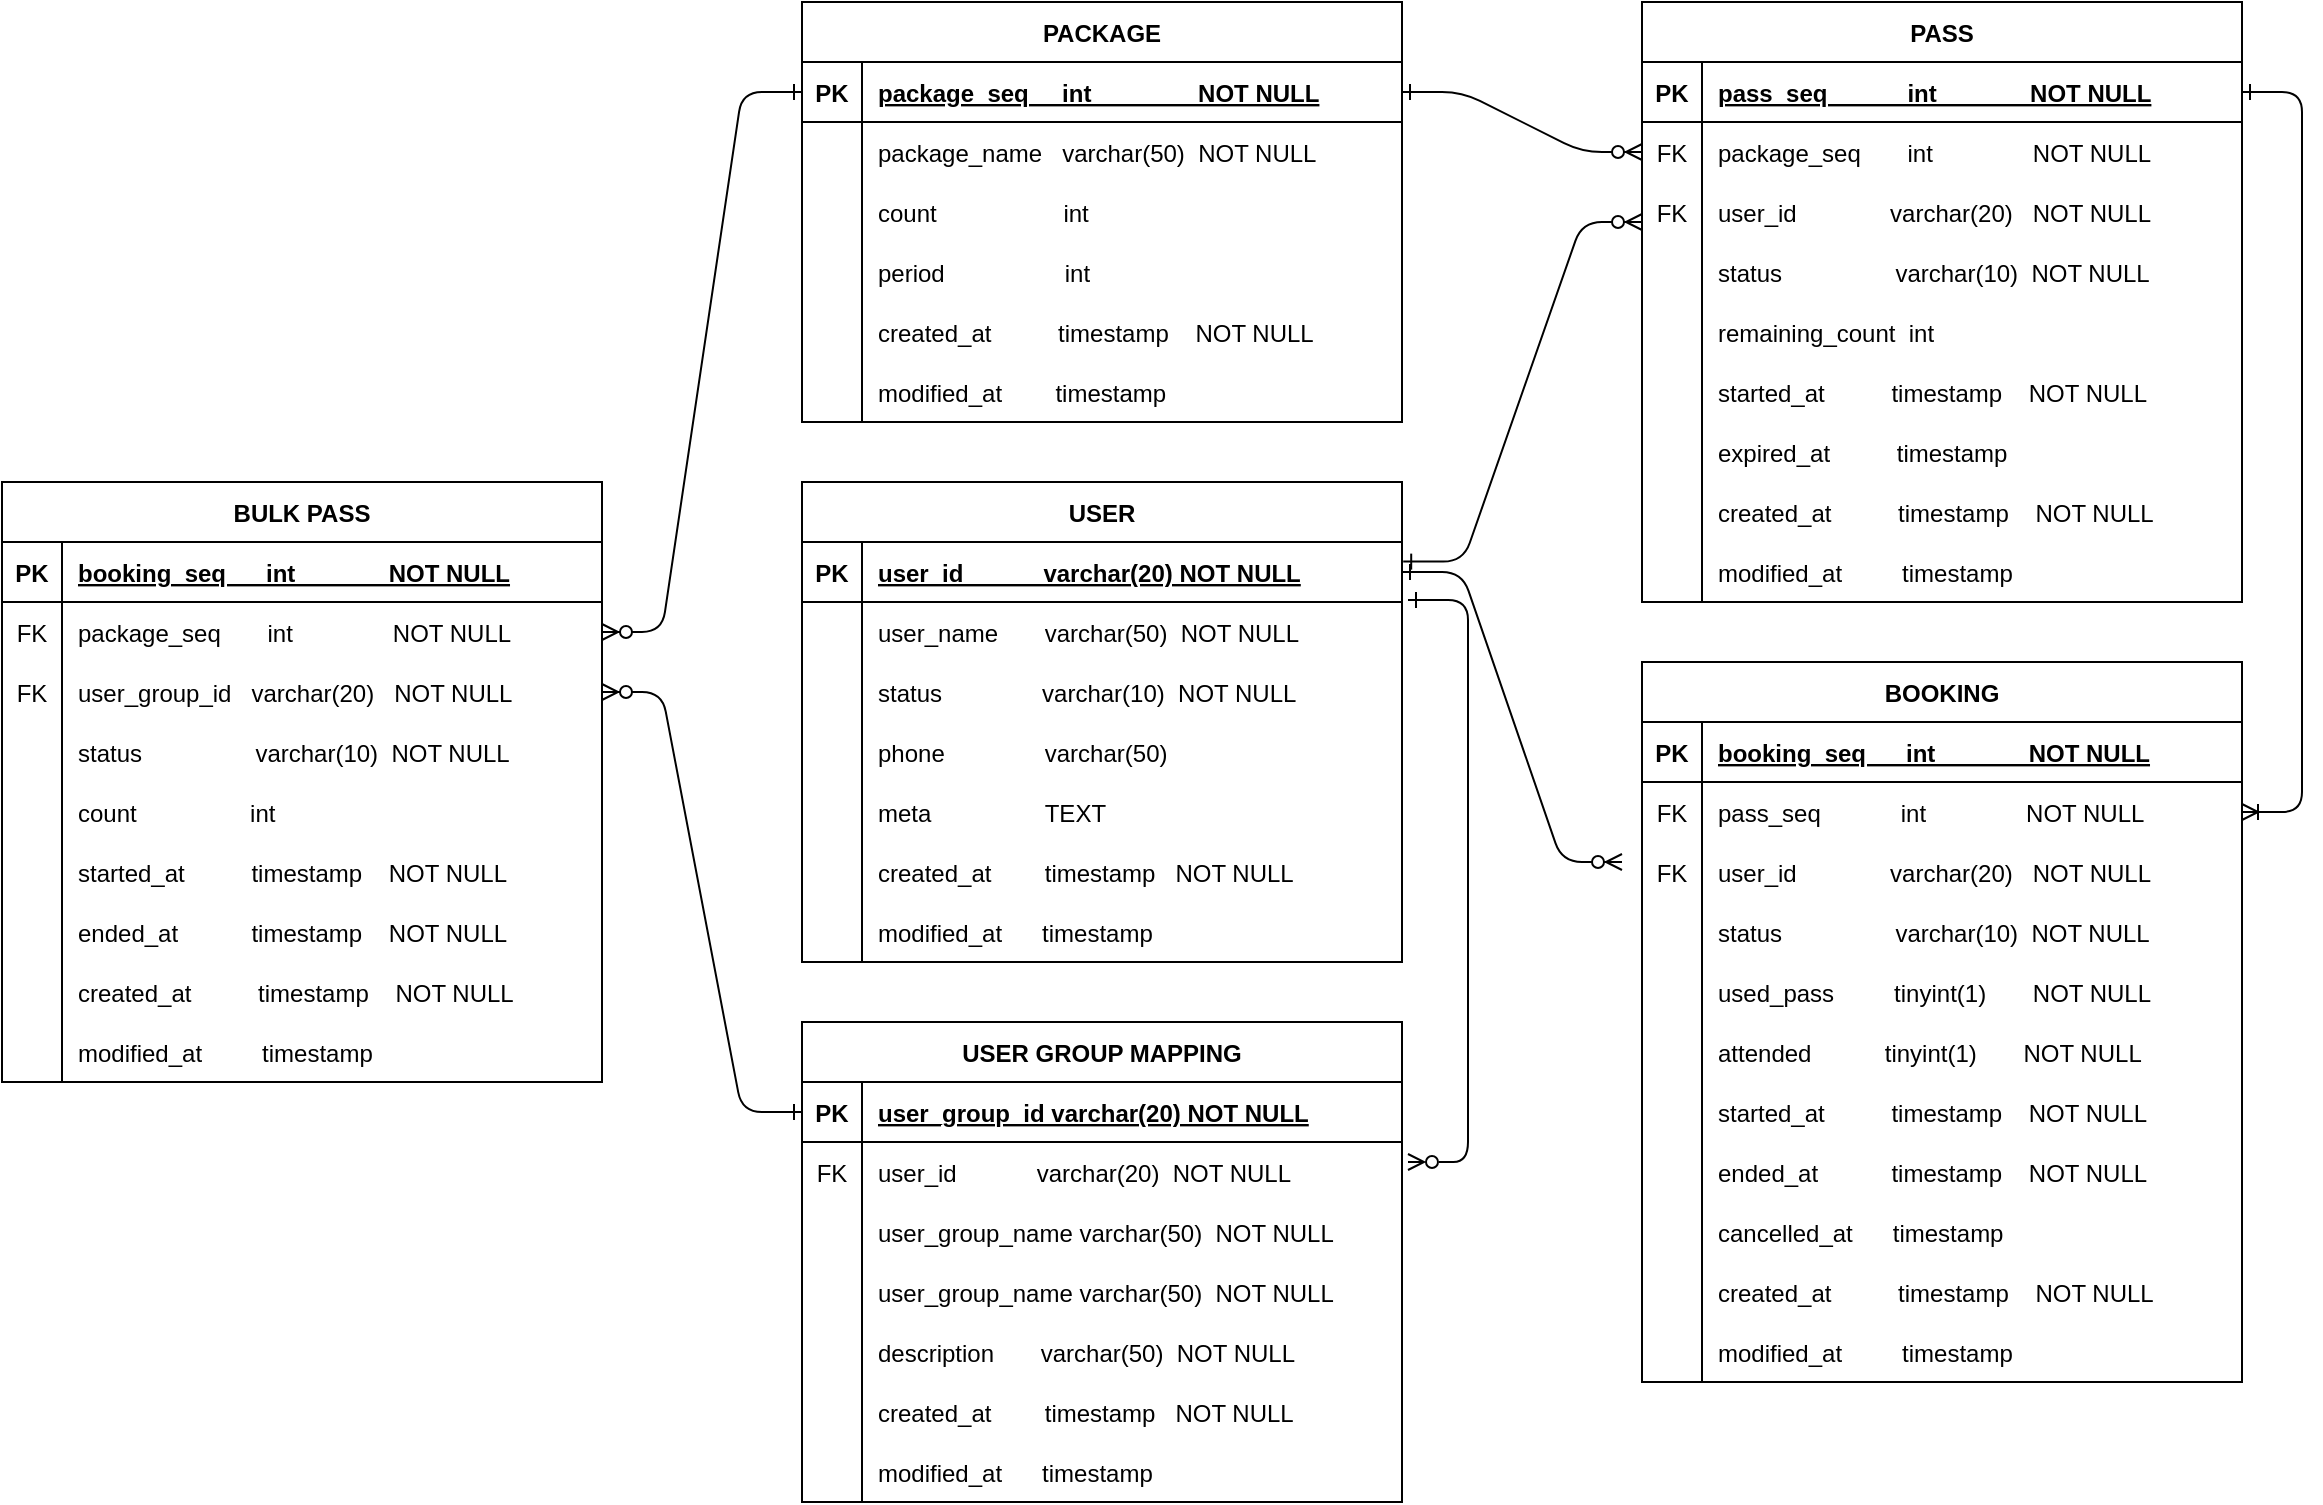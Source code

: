 <mxfile version="22.0.8" type="github">
  <diagram id="R2lEEEUBdFMjLlhIrx00" name="Page-1">
    <mxGraphModel dx="2071" dy="725" grid="1" gridSize="10" guides="1" tooltips="1" connect="1" arrows="1" fold="1" page="1" pageScale="1" pageWidth="850" pageHeight="1100" math="0" shadow="0" extFonts="Permanent Marker^https://fonts.googleapis.com/css?family=Permanent+Marker">
      <root>
        <mxCell id="0" />
        <mxCell id="1" parent="0" />
        <mxCell id="C-vyLk0tnHw3VtMMgP7b-1" value="" style="edgeStyle=entityRelationEdgeStyle;endArrow=ERzeroToMany;startArrow=ERone;endFill=1;startFill=0;exitX=1;exitY=0.5;exitDx=0;exitDy=0;entryX=0;entryY=0.5;entryDx=0;entryDy=0;" parent="1" source="C-vyLk0tnHw3VtMMgP7b-3" target="xeqvD6KUWRyhT41WRgCA-118" edge="1">
          <mxGeometry width="100" height="100" relative="1" as="geometry">
            <mxPoint x="460" y="-40" as="sourcePoint" />
            <mxPoint x="560" as="targetPoint" />
            <Array as="points">
              <mxPoint x="530" y="-5" />
              <mxPoint x="490" y="-5" />
            </Array>
          </mxGeometry>
        </mxCell>
        <mxCell id="C-vyLk0tnHw3VtMMgP7b-2" value="PACKAGE" style="shape=table;startSize=30;container=1;collapsible=1;childLayout=tableLayout;fixedRows=1;rowLines=0;fontStyle=1;align=center;resizeLast=1;" parent="1" vertex="1">
          <mxGeometry x="110" y="110" width="300" height="210" as="geometry" />
        </mxCell>
        <mxCell id="C-vyLk0tnHw3VtMMgP7b-3" value="" style="shape=partialRectangle;collapsible=0;dropTarget=0;pointerEvents=0;fillColor=none;points=[[0,0.5],[1,0.5]];portConstraint=eastwest;top=0;left=0;right=0;bottom=1;" parent="C-vyLk0tnHw3VtMMgP7b-2" vertex="1">
          <mxGeometry y="30" width="300" height="30" as="geometry" />
        </mxCell>
        <mxCell id="C-vyLk0tnHw3VtMMgP7b-4" value="PK" style="shape=partialRectangle;overflow=hidden;connectable=0;fillColor=none;top=0;left=0;bottom=0;right=0;fontStyle=1;" parent="C-vyLk0tnHw3VtMMgP7b-3" vertex="1">
          <mxGeometry width="30" height="30" as="geometry">
            <mxRectangle width="30" height="30" as="alternateBounds" />
          </mxGeometry>
        </mxCell>
        <mxCell id="C-vyLk0tnHw3VtMMgP7b-5" value="package_seq     int                NOT NULL " style="shape=partialRectangle;overflow=hidden;connectable=0;fillColor=none;top=0;left=0;bottom=0;right=0;align=left;spacingLeft=6;fontStyle=5;" parent="C-vyLk0tnHw3VtMMgP7b-3" vertex="1">
          <mxGeometry x="30" width="270" height="30" as="geometry">
            <mxRectangle width="270" height="30" as="alternateBounds" />
          </mxGeometry>
        </mxCell>
        <mxCell id="C-vyLk0tnHw3VtMMgP7b-6" value="" style="shape=partialRectangle;collapsible=0;dropTarget=0;pointerEvents=0;fillColor=none;points=[[0,0.5],[1,0.5]];portConstraint=eastwest;top=0;left=0;right=0;bottom=0;" parent="C-vyLk0tnHw3VtMMgP7b-2" vertex="1">
          <mxGeometry y="60" width="300" height="30" as="geometry" />
        </mxCell>
        <mxCell id="C-vyLk0tnHw3VtMMgP7b-7" value="" style="shape=partialRectangle;overflow=hidden;connectable=0;fillColor=none;top=0;left=0;bottom=0;right=0;" parent="C-vyLk0tnHw3VtMMgP7b-6" vertex="1">
          <mxGeometry width="30" height="30" as="geometry">
            <mxRectangle width="30" height="30" as="alternateBounds" />
          </mxGeometry>
        </mxCell>
        <mxCell id="C-vyLk0tnHw3VtMMgP7b-8" value="package_name   varchar(50)  NOT NULL" style="shape=partialRectangle;overflow=hidden;connectable=0;fillColor=none;top=0;left=0;bottom=0;right=0;align=left;spacingLeft=6;" parent="C-vyLk0tnHw3VtMMgP7b-6" vertex="1">
          <mxGeometry x="30" width="270" height="30" as="geometry">
            <mxRectangle width="270" height="30" as="alternateBounds" />
          </mxGeometry>
        </mxCell>
        <mxCell id="C-vyLk0tnHw3VtMMgP7b-9" value="" style="shape=partialRectangle;collapsible=0;dropTarget=0;pointerEvents=0;fillColor=none;points=[[0,0.5],[1,0.5]];portConstraint=eastwest;top=0;left=0;right=0;bottom=0;" parent="C-vyLk0tnHw3VtMMgP7b-2" vertex="1">
          <mxGeometry y="90" width="300" height="30" as="geometry" />
        </mxCell>
        <mxCell id="C-vyLk0tnHw3VtMMgP7b-10" value="" style="shape=partialRectangle;overflow=hidden;connectable=0;fillColor=none;top=0;left=0;bottom=0;right=0;" parent="C-vyLk0tnHw3VtMMgP7b-9" vertex="1">
          <mxGeometry width="30" height="30" as="geometry">
            <mxRectangle width="30" height="30" as="alternateBounds" />
          </mxGeometry>
        </mxCell>
        <mxCell id="C-vyLk0tnHw3VtMMgP7b-11" value="count                   int" style="shape=partialRectangle;overflow=hidden;connectable=0;fillColor=none;top=0;left=0;bottom=0;right=0;align=left;spacingLeft=6;" parent="C-vyLk0tnHw3VtMMgP7b-9" vertex="1">
          <mxGeometry x="30" width="270" height="30" as="geometry">
            <mxRectangle width="270" height="30" as="alternateBounds" />
          </mxGeometry>
        </mxCell>
        <mxCell id="xeqvD6KUWRyhT41WRgCA-28" value="" style="shape=partialRectangle;collapsible=0;dropTarget=0;pointerEvents=0;fillColor=none;points=[[0,0.5],[1,0.5]];portConstraint=eastwest;top=0;left=0;right=0;bottom=0;" parent="C-vyLk0tnHw3VtMMgP7b-2" vertex="1">
          <mxGeometry y="120" width="300" height="30" as="geometry" />
        </mxCell>
        <mxCell id="xeqvD6KUWRyhT41WRgCA-29" value="" style="shape=partialRectangle;overflow=hidden;connectable=0;fillColor=none;top=0;left=0;bottom=0;right=0;" parent="xeqvD6KUWRyhT41WRgCA-28" vertex="1">
          <mxGeometry width="30" height="30" as="geometry">
            <mxRectangle width="30" height="30" as="alternateBounds" />
          </mxGeometry>
        </mxCell>
        <mxCell id="xeqvD6KUWRyhT41WRgCA-30" value="period                  int" style="shape=partialRectangle;overflow=hidden;connectable=0;fillColor=none;top=0;left=0;bottom=0;right=0;align=left;spacingLeft=6;" parent="xeqvD6KUWRyhT41WRgCA-28" vertex="1">
          <mxGeometry x="30" width="270" height="30" as="geometry">
            <mxRectangle width="270" height="30" as="alternateBounds" />
          </mxGeometry>
        </mxCell>
        <mxCell id="xeqvD6KUWRyhT41WRgCA-31" value="" style="shape=partialRectangle;collapsible=0;dropTarget=0;pointerEvents=0;fillColor=none;points=[[0,0.5],[1,0.5]];portConstraint=eastwest;top=0;left=0;right=0;bottom=0;" parent="C-vyLk0tnHw3VtMMgP7b-2" vertex="1">
          <mxGeometry y="150" width="300" height="30" as="geometry" />
        </mxCell>
        <mxCell id="xeqvD6KUWRyhT41WRgCA-32" value="" style="shape=partialRectangle;overflow=hidden;connectable=0;fillColor=none;top=0;left=0;bottom=0;right=0;" parent="xeqvD6KUWRyhT41WRgCA-31" vertex="1">
          <mxGeometry width="30" height="30" as="geometry">
            <mxRectangle width="30" height="30" as="alternateBounds" />
          </mxGeometry>
        </mxCell>
        <mxCell id="xeqvD6KUWRyhT41WRgCA-33" value="created_at          timestamp    NOT NULL" style="shape=partialRectangle;overflow=hidden;connectable=0;fillColor=none;top=0;left=0;bottom=0;right=0;align=left;spacingLeft=6;" parent="xeqvD6KUWRyhT41WRgCA-31" vertex="1">
          <mxGeometry x="30" width="270" height="30" as="geometry">
            <mxRectangle width="270" height="30" as="alternateBounds" />
          </mxGeometry>
        </mxCell>
        <mxCell id="xeqvD6KUWRyhT41WRgCA-37" value="" style="shape=partialRectangle;collapsible=0;dropTarget=0;pointerEvents=0;fillColor=none;points=[[0,0.5],[1,0.5]];portConstraint=eastwest;top=0;left=0;right=0;bottom=0;" parent="C-vyLk0tnHw3VtMMgP7b-2" vertex="1">
          <mxGeometry y="180" width="300" height="30" as="geometry" />
        </mxCell>
        <mxCell id="xeqvD6KUWRyhT41WRgCA-38" value="" style="shape=partialRectangle;overflow=hidden;connectable=0;fillColor=none;top=0;left=0;bottom=0;right=0;" parent="xeqvD6KUWRyhT41WRgCA-37" vertex="1">
          <mxGeometry width="30" height="30" as="geometry">
            <mxRectangle width="30" height="30" as="alternateBounds" />
          </mxGeometry>
        </mxCell>
        <mxCell id="xeqvD6KUWRyhT41WRgCA-39" value="modified_at        timestamp" style="shape=partialRectangle;overflow=hidden;connectable=0;fillColor=none;top=0;left=0;bottom=0;right=0;align=left;spacingLeft=6;" parent="xeqvD6KUWRyhT41WRgCA-37" vertex="1">
          <mxGeometry x="30" width="270" height="30" as="geometry">
            <mxRectangle width="270" height="30" as="alternateBounds" />
          </mxGeometry>
        </mxCell>
        <mxCell id="xeqvD6KUWRyhT41WRgCA-52" value="USER" style="shape=table;startSize=30;container=1;collapsible=1;childLayout=tableLayout;fixedRows=1;rowLines=0;fontStyle=1;align=center;resizeLast=1;" parent="1" vertex="1">
          <mxGeometry x="110" y="350" width="300" height="240" as="geometry" />
        </mxCell>
        <mxCell id="xeqvD6KUWRyhT41WRgCA-53" value="" style="shape=partialRectangle;collapsible=0;dropTarget=0;pointerEvents=0;fillColor=none;points=[[0,0.5],[1,0.5]];portConstraint=eastwest;top=0;left=0;right=0;bottom=1;" parent="xeqvD6KUWRyhT41WRgCA-52" vertex="1">
          <mxGeometry y="30" width="300" height="30" as="geometry" />
        </mxCell>
        <mxCell id="xeqvD6KUWRyhT41WRgCA-54" value="PK" style="shape=partialRectangle;overflow=hidden;connectable=0;fillColor=none;top=0;left=0;bottom=0;right=0;fontStyle=1;" parent="xeqvD6KUWRyhT41WRgCA-53" vertex="1">
          <mxGeometry width="30" height="30" as="geometry">
            <mxRectangle width="30" height="30" as="alternateBounds" />
          </mxGeometry>
        </mxCell>
        <mxCell id="xeqvD6KUWRyhT41WRgCA-55" value="user_id            varchar(20) NOT NULL " style="shape=partialRectangle;overflow=hidden;connectable=0;fillColor=none;top=0;left=0;bottom=0;right=0;align=left;spacingLeft=6;fontStyle=5;" parent="xeqvD6KUWRyhT41WRgCA-53" vertex="1">
          <mxGeometry x="30" width="270" height="30" as="geometry">
            <mxRectangle width="270" height="30" as="alternateBounds" />
          </mxGeometry>
        </mxCell>
        <mxCell id="xeqvD6KUWRyhT41WRgCA-56" value="" style="shape=partialRectangle;collapsible=0;dropTarget=0;pointerEvents=0;fillColor=none;points=[[0,0.5],[1,0.5]];portConstraint=eastwest;top=0;left=0;right=0;bottom=0;" parent="xeqvD6KUWRyhT41WRgCA-52" vertex="1">
          <mxGeometry y="60" width="300" height="30" as="geometry" />
        </mxCell>
        <mxCell id="xeqvD6KUWRyhT41WRgCA-57" value="" style="shape=partialRectangle;overflow=hidden;connectable=0;fillColor=none;top=0;left=0;bottom=0;right=0;" parent="xeqvD6KUWRyhT41WRgCA-56" vertex="1">
          <mxGeometry width="30" height="30" as="geometry">
            <mxRectangle width="30" height="30" as="alternateBounds" />
          </mxGeometry>
        </mxCell>
        <mxCell id="xeqvD6KUWRyhT41WRgCA-58" value="user_name       varchar(50)  NOT NULL" style="shape=partialRectangle;overflow=hidden;connectable=0;fillColor=none;top=0;left=0;bottom=0;right=0;align=left;spacingLeft=6;" parent="xeqvD6KUWRyhT41WRgCA-56" vertex="1">
          <mxGeometry x="30" width="270" height="30" as="geometry">
            <mxRectangle width="270" height="30" as="alternateBounds" />
          </mxGeometry>
        </mxCell>
        <mxCell id="xeqvD6KUWRyhT41WRgCA-59" value="" style="shape=partialRectangle;collapsible=0;dropTarget=0;pointerEvents=0;fillColor=none;points=[[0,0.5],[1,0.5]];portConstraint=eastwest;top=0;left=0;right=0;bottom=0;" parent="xeqvD6KUWRyhT41WRgCA-52" vertex="1">
          <mxGeometry y="90" width="300" height="30" as="geometry" />
        </mxCell>
        <mxCell id="xeqvD6KUWRyhT41WRgCA-60" value="" style="shape=partialRectangle;overflow=hidden;connectable=0;fillColor=none;top=0;left=0;bottom=0;right=0;" parent="xeqvD6KUWRyhT41WRgCA-59" vertex="1">
          <mxGeometry width="30" height="30" as="geometry">
            <mxRectangle width="30" height="30" as="alternateBounds" />
          </mxGeometry>
        </mxCell>
        <mxCell id="xeqvD6KUWRyhT41WRgCA-61" value="status               varchar(10)  NOT NULL" style="shape=partialRectangle;overflow=hidden;connectable=0;fillColor=none;top=0;left=0;bottom=0;right=0;align=left;spacingLeft=6;" parent="xeqvD6KUWRyhT41WRgCA-59" vertex="1">
          <mxGeometry x="30" width="270" height="30" as="geometry">
            <mxRectangle width="270" height="30" as="alternateBounds" />
          </mxGeometry>
        </mxCell>
        <mxCell id="xeqvD6KUWRyhT41WRgCA-62" value="" style="shape=partialRectangle;collapsible=0;dropTarget=0;pointerEvents=0;fillColor=none;points=[[0,0.5],[1,0.5]];portConstraint=eastwest;top=0;left=0;right=0;bottom=0;" parent="xeqvD6KUWRyhT41WRgCA-52" vertex="1">
          <mxGeometry y="120" width="300" height="30" as="geometry" />
        </mxCell>
        <mxCell id="xeqvD6KUWRyhT41WRgCA-63" value="" style="shape=partialRectangle;overflow=hidden;connectable=0;fillColor=none;top=0;left=0;bottom=0;right=0;" parent="xeqvD6KUWRyhT41WRgCA-62" vertex="1">
          <mxGeometry width="30" height="30" as="geometry">
            <mxRectangle width="30" height="30" as="alternateBounds" />
          </mxGeometry>
        </mxCell>
        <mxCell id="xeqvD6KUWRyhT41WRgCA-64" value="phone               varchar(50)" style="shape=partialRectangle;overflow=hidden;connectable=0;fillColor=none;top=0;left=0;bottom=0;right=0;align=left;spacingLeft=6;" parent="xeqvD6KUWRyhT41WRgCA-62" vertex="1">
          <mxGeometry x="30" width="270" height="30" as="geometry">
            <mxRectangle width="270" height="30" as="alternateBounds" />
          </mxGeometry>
        </mxCell>
        <mxCell id="xeqvD6KUWRyhT41WRgCA-65" value="" style="shape=partialRectangle;collapsible=0;dropTarget=0;pointerEvents=0;fillColor=none;points=[[0,0.5],[1,0.5]];portConstraint=eastwest;top=0;left=0;right=0;bottom=0;" parent="xeqvD6KUWRyhT41WRgCA-52" vertex="1">
          <mxGeometry y="150" width="300" height="30" as="geometry" />
        </mxCell>
        <mxCell id="xeqvD6KUWRyhT41WRgCA-66" value="" style="shape=partialRectangle;overflow=hidden;connectable=0;fillColor=none;top=0;left=0;bottom=0;right=0;" parent="xeqvD6KUWRyhT41WRgCA-65" vertex="1">
          <mxGeometry width="30" height="30" as="geometry">
            <mxRectangle width="30" height="30" as="alternateBounds" />
          </mxGeometry>
        </mxCell>
        <mxCell id="xeqvD6KUWRyhT41WRgCA-67" value="meta                 TEXT" style="shape=partialRectangle;overflow=hidden;connectable=0;fillColor=none;top=0;left=0;bottom=0;right=0;align=left;spacingLeft=6;" parent="xeqvD6KUWRyhT41WRgCA-65" vertex="1">
          <mxGeometry x="30" width="270" height="30" as="geometry">
            <mxRectangle width="270" height="30" as="alternateBounds" />
          </mxGeometry>
        </mxCell>
        <mxCell id="xeqvD6KUWRyhT41WRgCA-68" value="" style="shape=partialRectangle;collapsible=0;dropTarget=0;pointerEvents=0;fillColor=none;points=[[0,0.5],[1,0.5]];portConstraint=eastwest;top=0;left=0;right=0;bottom=0;" parent="xeqvD6KUWRyhT41WRgCA-52" vertex="1">
          <mxGeometry y="180" width="300" height="30" as="geometry" />
        </mxCell>
        <mxCell id="xeqvD6KUWRyhT41WRgCA-69" value="" style="shape=partialRectangle;overflow=hidden;connectable=0;fillColor=none;top=0;left=0;bottom=0;right=0;" parent="xeqvD6KUWRyhT41WRgCA-68" vertex="1">
          <mxGeometry width="30" height="30" as="geometry">
            <mxRectangle width="30" height="30" as="alternateBounds" />
          </mxGeometry>
        </mxCell>
        <mxCell id="xeqvD6KUWRyhT41WRgCA-70" value="created_at        timestamp   NOT NULL" style="shape=partialRectangle;overflow=hidden;connectable=0;fillColor=none;top=0;left=0;bottom=0;right=0;align=left;spacingLeft=6;" parent="xeqvD6KUWRyhT41WRgCA-68" vertex="1">
          <mxGeometry x="30" width="270" height="30" as="geometry">
            <mxRectangle width="270" height="30" as="alternateBounds" />
          </mxGeometry>
        </mxCell>
        <mxCell id="xeqvD6KUWRyhT41WRgCA-71" value="" style="shape=partialRectangle;collapsible=0;dropTarget=0;pointerEvents=0;fillColor=none;points=[[0,0.5],[1,0.5]];portConstraint=eastwest;top=0;left=0;right=0;bottom=0;" parent="xeqvD6KUWRyhT41WRgCA-52" vertex="1">
          <mxGeometry y="210" width="300" height="30" as="geometry" />
        </mxCell>
        <mxCell id="xeqvD6KUWRyhT41WRgCA-72" value="" style="shape=partialRectangle;overflow=hidden;connectable=0;fillColor=none;top=0;left=0;bottom=0;right=0;" parent="xeqvD6KUWRyhT41WRgCA-71" vertex="1">
          <mxGeometry width="30" height="30" as="geometry">
            <mxRectangle width="30" height="30" as="alternateBounds" />
          </mxGeometry>
        </mxCell>
        <mxCell id="xeqvD6KUWRyhT41WRgCA-73" value="modified_at      timestamp" style="shape=partialRectangle;overflow=hidden;connectable=0;fillColor=none;top=0;left=0;bottom=0;right=0;align=left;spacingLeft=6;" parent="xeqvD6KUWRyhT41WRgCA-71" vertex="1">
          <mxGeometry x="30" width="270" height="30" as="geometry">
            <mxRectangle width="270" height="30" as="alternateBounds" />
          </mxGeometry>
        </mxCell>
        <mxCell id="xeqvD6KUWRyhT41WRgCA-114" value="PASS" style="shape=table;startSize=30;container=1;collapsible=1;childLayout=tableLayout;fixedRows=1;rowLines=0;fontStyle=1;align=center;resizeLast=1;" parent="1" vertex="1">
          <mxGeometry x="530" y="110" width="300" height="300" as="geometry" />
        </mxCell>
        <mxCell id="xeqvD6KUWRyhT41WRgCA-115" value="" style="shape=partialRectangle;collapsible=0;dropTarget=0;pointerEvents=0;fillColor=none;points=[[0,0.5],[1,0.5]];portConstraint=eastwest;top=0;left=0;right=0;bottom=1;" parent="xeqvD6KUWRyhT41WRgCA-114" vertex="1">
          <mxGeometry y="30" width="300" height="30" as="geometry" />
        </mxCell>
        <mxCell id="xeqvD6KUWRyhT41WRgCA-116" value="PK" style="shape=partialRectangle;overflow=hidden;connectable=0;fillColor=none;top=0;left=0;bottom=0;right=0;fontStyle=1;" parent="xeqvD6KUWRyhT41WRgCA-115" vertex="1">
          <mxGeometry width="30" height="30" as="geometry">
            <mxRectangle width="30" height="30" as="alternateBounds" />
          </mxGeometry>
        </mxCell>
        <mxCell id="xeqvD6KUWRyhT41WRgCA-117" value="pass_seq            int              NOT NULL " style="shape=partialRectangle;overflow=hidden;connectable=0;fillColor=none;top=0;left=0;bottom=0;right=0;align=left;spacingLeft=6;fontStyle=5;" parent="xeqvD6KUWRyhT41WRgCA-115" vertex="1">
          <mxGeometry x="30" width="270" height="30" as="geometry">
            <mxRectangle width="270" height="30" as="alternateBounds" />
          </mxGeometry>
        </mxCell>
        <mxCell id="xeqvD6KUWRyhT41WRgCA-118" value="" style="shape=partialRectangle;collapsible=0;dropTarget=0;pointerEvents=0;fillColor=none;points=[[0,0.5],[1,0.5]];portConstraint=eastwest;top=0;left=0;right=0;bottom=0;" parent="xeqvD6KUWRyhT41WRgCA-114" vertex="1">
          <mxGeometry y="60" width="300" height="30" as="geometry" />
        </mxCell>
        <mxCell id="xeqvD6KUWRyhT41WRgCA-119" value="FK" style="shape=partialRectangle;overflow=hidden;connectable=0;fillColor=none;top=0;left=0;bottom=0;right=0;" parent="xeqvD6KUWRyhT41WRgCA-118" vertex="1">
          <mxGeometry width="30" height="30" as="geometry">
            <mxRectangle width="30" height="30" as="alternateBounds" />
          </mxGeometry>
        </mxCell>
        <mxCell id="xeqvD6KUWRyhT41WRgCA-120" value="package_seq       int               NOT NULL" style="shape=partialRectangle;overflow=hidden;connectable=0;fillColor=none;top=0;left=0;bottom=0;right=0;align=left;spacingLeft=6;" parent="xeqvD6KUWRyhT41WRgCA-118" vertex="1">
          <mxGeometry x="30" width="270" height="30" as="geometry">
            <mxRectangle width="270" height="30" as="alternateBounds" />
          </mxGeometry>
        </mxCell>
        <mxCell id="xeqvD6KUWRyhT41WRgCA-121" value="" style="shape=partialRectangle;collapsible=0;dropTarget=0;pointerEvents=0;fillColor=none;points=[[0,0.5],[1,0.5]];portConstraint=eastwest;top=0;left=0;right=0;bottom=0;" parent="xeqvD6KUWRyhT41WRgCA-114" vertex="1">
          <mxGeometry y="90" width="300" height="30" as="geometry" />
        </mxCell>
        <mxCell id="xeqvD6KUWRyhT41WRgCA-122" value="" style="shape=partialRectangle;overflow=hidden;connectable=0;fillColor=none;top=0;left=0;bottom=0;right=0;" parent="xeqvD6KUWRyhT41WRgCA-121" vertex="1">
          <mxGeometry width="30" height="30" as="geometry">
            <mxRectangle width="30" height="30" as="alternateBounds" />
          </mxGeometry>
        </mxCell>
        <mxCell id="xeqvD6KUWRyhT41WRgCA-123" value="user_id              varchar(20)   NOT NULL" style="shape=partialRectangle;overflow=hidden;connectable=0;fillColor=none;top=0;left=0;bottom=0;right=0;align=left;spacingLeft=6;" parent="xeqvD6KUWRyhT41WRgCA-121" vertex="1">
          <mxGeometry x="30" width="270" height="30" as="geometry">
            <mxRectangle width="270" height="30" as="alternateBounds" />
          </mxGeometry>
        </mxCell>
        <mxCell id="xeqvD6KUWRyhT41WRgCA-124" value="" style="shape=partialRectangle;collapsible=0;dropTarget=0;pointerEvents=0;fillColor=none;points=[[0,0.5],[1,0.5]];portConstraint=eastwest;top=0;left=0;right=0;bottom=0;" parent="xeqvD6KUWRyhT41WRgCA-114" vertex="1">
          <mxGeometry y="120" width="300" height="30" as="geometry" />
        </mxCell>
        <mxCell id="xeqvD6KUWRyhT41WRgCA-125" value="" style="shape=partialRectangle;overflow=hidden;connectable=0;fillColor=none;top=0;left=0;bottom=0;right=0;" parent="xeqvD6KUWRyhT41WRgCA-124" vertex="1">
          <mxGeometry width="30" height="30" as="geometry">
            <mxRectangle width="30" height="30" as="alternateBounds" />
          </mxGeometry>
        </mxCell>
        <mxCell id="xeqvD6KUWRyhT41WRgCA-126" value="status                 varchar(10)  NOT NULL" style="shape=partialRectangle;overflow=hidden;connectable=0;fillColor=none;top=0;left=0;bottom=0;right=0;align=left;spacingLeft=6;" parent="xeqvD6KUWRyhT41WRgCA-124" vertex="1">
          <mxGeometry x="30" width="270" height="30" as="geometry">
            <mxRectangle width="270" height="30" as="alternateBounds" />
          </mxGeometry>
        </mxCell>
        <mxCell id="xeqvD6KUWRyhT41WRgCA-127" value="" style="shape=partialRectangle;collapsible=0;dropTarget=0;pointerEvents=0;fillColor=none;points=[[0,0.5],[1,0.5]];portConstraint=eastwest;top=0;left=0;right=0;bottom=0;" parent="xeqvD6KUWRyhT41WRgCA-114" vertex="1">
          <mxGeometry y="150" width="300" height="30" as="geometry" />
        </mxCell>
        <mxCell id="xeqvD6KUWRyhT41WRgCA-128" value="" style="shape=partialRectangle;overflow=hidden;connectable=0;fillColor=none;top=0;left=0;bottom=0;right=0;" parent="xeqvD6KUWRyhT41WRgCA-127" vertex="1">
          <mxGeometry width="30" height="30" as="geometry">
            <mxRectangle width="30" height="30" as="alternateBounds" />
          </mxGeometry>
        </mxCell>
        <mxCell id="xeqvD6KUWRyhT41WRgCA-129" value="remaining_count  int" style="shape=partialRectangle;overflow=hidden;connectable=0;fillColor=none;top=0;left=0;bottom=0;right=0;align=left;spacingLeft=6;" parent="xeqvD6KUWRyhT41WRgCA-127" vertex="1">
          <mxGeometry x="30" width="270" height="30" as="geometry">
            <mxRectangle width="270" height="30" as="alternateBounds" />
          </mxGeometry>
        </mxCell>
        <mxCell id="xeqvD6KUWRyhT41WRgCA-130" value="" style="shape=partialRectangle;collapsible=0;dropTarget=0;pointerEvents=0;fillColor=none;points=[[0,0.5],[1,0.5]];portConstraint=eastwest;top=0;left=0;right=0;bottom=0;" parent="xeqvD6KUWRyhT41WRgCA-114" vertex="1">
          <mxGeometry y="180" width="300" height="30" as="geometry" />
        </mxCell>
        <mxCell id="xeqvD6KUWRyhT41WRgCA-131" value="" style="shape=partialRectangle;overflow=hidden;connectable=0;fillColor=none;top=0;left=0;bottom=0;right=0;" parent="xeqvD6KUWRyhT41WRgCA-130" vertex="1">
          <mxGeometry width="30" height="30" as="geometry">
            <mxRectangle width="30" height="30" as="alternateBounds" />
          </mxGeometry>
        </mxCell>
        <mxCell id="xeqvD6KUWRyhT41WRgCA-132" value="started_at          timestamp    NOT NULL" style="shape=partialRectangle;overflow=hidden;connectable=0;fillColor=none;top=0;left=0;bottom=0;right=0;align=left;spacingLeft=6;" parent="xeqvD6KUWRyhT41WRgCA-130" vertex="1">
          <mxGeometry x="30" width="270" height="30" as="geometry">
            <mxRectangle width="270" height="30" as="alternateBounds" />
          </mxGeometry>
        </mxCell>
        <mxCell id="xeqvD6KUWRyhT41WRgCA-133" value="" style="shape=partialRectangle;collapsible=0;dropTarget=0;pointerEvents=0;fillColor=none;points=[[0,0.5],[1,0.5]];portConstraint=eastwest;top=0;left=0;right=0;bottom=0;" parent="xeqvD6KUWRyhT41WRgCA-114" vertex="1">
          <mxGeometry y="210" width="300" height="30" as="geometry" />
        </mxCell>
        <mxCell id="xeqvD6KUWRyhT41WRgCA-134" value="" style="shape=partialRectangle;overflow=hidden;connectable=0;fillColor=none;top=0;left=0;bottom=0;right=0;" parent="xeqvD6KUWRyhT41WRgCA-133" vertex="1">
          <mxGeometry width="30" height="30" as="geometry">
            <mxRectangle width="30" height="30" as="alternateBounds" />
          </mxGeometry>
        </mxCell>
        <mxCell id="xeqvD6KUWRyhT41WRgCA-135" value="expired_at          timestamp " style="shape=partialRectangle;overflow=hidden;connectable=0;fillColor=none;top=0;left=0;bottom=0;right=0;align=left;spacingLeft=6;" parent="xeqvD6KUWRyhT41WRgCA-133" vertex="1">
          <mxGeometry x="30" width="270" height="30" as="geometry">
            <mxRectangle width="270" height="30" as="alternateBounds" />
          </mxGeometry>
        </mxCell>
        <mxCell id="xeqvD6KUWRyhT41WRgCA-136" value="" style="shape=partialRectangle;collapsible=0;dropTarget=0;pointerEvents=0;fillColor=none;points=[[0,0.5],[1,0.5]];portConstraint=eastwest;top=0;left=0;right=0;bottom=0;" parent="xeqvD6KUWRyhT41WRgCA-114" vertex="1">
          <mxGeometry y="240" width="300" height="30" as="geometry" />
        </mxCell>
        <mxCell id="xeqvD6KUWRyhT41WRgCA-137" value="" style="shape=partialRectangle;overflow=hidden;connectable=0;fillColor=none;top=0;left=0;bottom=0;right=0;" parent="xeqvD6KUWRyhT41WRgCA-136" vertex="1">
          <mxGeometry width="30" height="30" as="geometry">
            <mxRectangle width="30" height="30" as="alternateBounds" />
          </mxGeometry>
        </mxCell>
        <mxCell id="xeqvD6KUWRyhT41WRgCA-138" value="created_at          timestamp    NOT NULL" style="shape=partialRectangle;overflow=hidden;connectable=0;fillColor=none;top=0;left=0;bottom=0;right=0;align=left;spacingLeft=6;" parent="xeqvD6KUWRyhT41WRgCA-136" vertex="1">
          <mxGeometry x="30" width="270" height="30" as="geometry">
            <mxRectangle width="270" height="30" as="alternateBounds" />
          </mxGeometry>
        </mxCell>
        <mxCell id="xeqvD6KUWRyhT41WRgCA-139" value="" style="shape=partialRectangle;collapsible=0;dropTarget=0;pointerEvents=0;fillColor=none;points=[[0,0.5],[1,0.5]];portConstraint=eastwest;top=0;left=0;right=0;bottom=0;" parent="xeqvD6KUWRyhT41WRgCA-114" vertex="1">
          <mxGeometry y="270" width="300" height="30" as="geometry" />
        </mxCell>
        <mxCell id="xeqvD6KUWRyhT41WRgCA-140" value="" style="shape=partialRectangle;overflow=hidden;connectable=0;fillColor=none;top=0;left=0;bottom=0;right=0;" parent="xeqvD6KUWRyhT41WRgCA-139" vertex="1">
          <mxGeometry width="30" height="30" as="geometry">
            <mxRectangle width="30" height="30" as="alternateBounds" />
          </mxGeometry>
        </mxCell>
        <mxCell id="xeqvD6KUWRyhT41WRgCA-141" value="modified_at         timestamp  " style="shape=partialRectangle;overflow=hidden;connectable=0;fillColor=none;top=0;left=0;bottom=0;right=0;align=left;spacingLeft=6;" parent="xeqvD6KUWRyhT41WRgCA-139" vertex="1">
          <mxGeometry x="30" width="270" height="30" as="geometry">
            <mxRectangle width="270" height="30" as="alternateBounds" />
          </mxGeometry>
        </mxCell>
        <mxCell id="xeqvD6KUWRyhT41WRgCA-148" value="BOOKING" style="shape=table;startSize=30;container=1;collapsible=1;childLayout=tableLayout;fixedRows=1;rowLines=0;fontStyle=1;align=center;resizeLast=1;" parent="1" vertex="1">
          <mxGeometry x="530" y="440" width="300" height="360" as="geometry" />
        </mxCell>
        <mxCell id="xeqvD6KUWRyhT41WRgCA-149" value="" style="shape=partialRectangle;collapsible=0;dropTarget=0;pointerEvents=0;fillColor=none;points=[[0,0.5],[1,0.5]];portConstraint=eastwest;top=0;left=0;right=0;bottom=1;" parent="xeqvD6KUWRyhT41WRgCA-148" vertex="1">
          <mxGeometry y="30" width="300" height="30" as="geometry" />
        </mxCell>
        <mxCell id="xeqvD6KUWRyhT41WRgCA-150" value="PK" style="shape=partialRectangle;overflow=hidden;connectable=0;fillColor=none;top=0;left=0;bottom=0;right=0;fontStyle=1;" parent="xeqvD6KUWRyhT41WRgCA-149" vertex="1">
          <mxGeometry width="30" height="30" as="geometry">
            <mxRectangle width="30" height="30" as="alternateBounds" />
          </mxGeometry>
        </mxCell>
        <mxCell id="xeqvD6KUWRyhT41WRgCA-151" value="booking_seq      int              NOT NULL " style="shape=partialRectangle;overflow=hidden;connectable=0;fillColor=none;top=0;left=0;bottom=0;right=0;align=left;spacingLeft=6;fontStyle=5;" parent="xeqvD6KUWRyhT41WRgCA-149" vertex="1">
          <mxGeometry x="30" width="270" height="30" as="geometry">
            <mxRectangle width="270" height="30" as="alternateBounds" />
          </mxGeometry>
        </mxCell>
        <mxCell id="xeqvD6KUWRyhT41WRgCA-152" value="" style="shape=partialRectangle;collapsible=0;dropTarget=0;pointerEvents=0;fillColor=none;points=[[0,0.5],[1,0.5]];portConstraint=eastwest;top=0;left=0;right=0;bottom=0;" parent="xeqvD6KUWRyhT41WRgCA-148" vertex="1">
          <mxGeometry y="60" width="300" height="30" as="geometry" />
        </mxCell>
        <mxCell id="xeqvD6KUWRyhT41WRgCA-153" value="FK" style="shape=partialRectangle;overflow=hidden;connectable=0;fillColor=none;top=0;left=0;bottom=0;right=0;" parent="xeqvD6KUWRyhT41WRgCA-152" vertex="1">
          <mxGeometry width="30" height="30" as="geometry">
            <mxRectangle width="30" height="30" as="alternateBounds" />
          </mxGeometry>
        </mxCell>
        <mxCell id="xeqvD6KUWRyhT41WRgCA-154" value="pass_seq            int               NOT NULL" style="shape=partialRectangle;overflow=hidden;connectable=0;fillColor=none;top=0;left=0;bottom=0;right=0;align=left;spacingLeft=6;" parent="xeqvD6KUWRyhT41WRgCA-152" vertex="1">
          <mxGeometry x="30" width="270" height="30" as="geometry">
            <mxRectangle width="270" height="30" as="alternateBounds" />
          </mxGeometry>
        </mxCell>
        <mxCell id="xeqvD6KUWRyhT41WRgCA-155" value="" style="shape=partialRectangle;collapsible=0;dropTarget=0;pointerEvents=0;fillColor=none;points=[[0,0.5],[1,0.5]];portConstraint=eastwest;top=0;left=0;right=0;bottom=0;" parent="xeqvD6KUWRyhT41WRgCA-148" vertex="1">
          <mxGeometry y="90" width="300" height="30" as="geometry" />
        </mxCell>
        <mxCell id="xeqvD6KUWRyhT41WRgCA-156" value="" style="shape=partialRectangle;overflow=hidden;connectable=0;fillColor=none;top=0;left=0;bottom=0;right=0;" parent="xeqvD6KUWRyhT41WRgCA-155" vertex="1">
          <mxGeometry width="30" height="30" as="geometry">
            <mxRectangle width="30" height="30" as="alternateBounds" />
          </mxGeometry>
        </mxCell>
        <mxCell id="xeqvD6KUWRyhT41WRgCA-157" value="user_id              varchar(20)   NOT NULL" style="shape=partialRectangle;overflow=hidden;connectable=0;fillColor=none;top=0;left=0;bottom=0;right=0;align=left;spacingLeft=6;" parent="xeqvD6KUWRyhT41WRgCA-155" vertex="1">
          <mxGeometry x="30" width="270" height="30" as="geometry">
            <mxRectangle width="270" height="30" as="alternateBounds" />
          </mxGeometry>
        </mxCell>
        <mxCell id="xeqvD6KUWRyhT41WRgCA-158" value="" style="shape=partialRectangle;collapsible=0;dropTarget=0;pointerEvents=0;fillColor=none;points=[[0,0.5],[1,0.5]];portConstraint=eastwest;top=0;left=0;right=0;bottom=0;" parent="xeqvD6KUWRyhT41WRgCA-148" vertex="1">
          <mxGeometry y="120" width="300" height="30" as="geometry" />
        </mxCell>
        <mxCell id="xeqvD6KUWRyhT41WRgCA-159" value="" style="shape=partialRectangle;overflow=hidden;connectable=0;fillColor=none;top=0;left=0;bottom=0;right=0;" parent="xeqvD6KUWRyhT41WRgCA-158" vertex="1">
          <mxGeometry width="30" height="30" as="geometry">
            <mxRectangle width="30" height="30" as="alternateBounds" />
          </mxGeometry>
        </mxCell>
        <mxCell id="xeqvD6KUWRyhT41WRgCA-160" value="status                 varchar(10)  NOT NULL" style="shape=partialRectangle;overflow=hidden;connectable=0;fillColor=none;top=0;left=0;bottom=0;right=0;align=left;spacingLeft=6;" parent="xeqvD6KUWRyhT41WRgCA-158" vertex="1">
          <mxGeometry x="30" width="270" height="30" as="geometry">
            <mxRectangle width="270" height="30" as="alternateBounds" />
          </mxGeometry>
        </mxCell>
        <mxCell id="xeqvD6KUWRyhT41WRgCA-178" value="" style="shape=partialRectangle;collapsible=0;dropTarget=0;pointerEvents=0;fillColor=none;points=[[0,0.5],[1,0.5]];portConstraint=eastwest;top=0;left=0;right=0;bottom=0;" parent="xeqvD6KUWRyhT41WRgCA-148" vertex="1">
          <mxGeometry y="150" width="300" height="30" as="geometry" />
        </mxCell>
        <mxCell id="xeqvD6KUWRyhT41WRgCA-179" value="" style="shape=partialRectangle;overflow=hidden;connectable=0;fillColor=none;top=0;left=0;bottom=0;right=0;" parent="xeqvD6KUWRyhT41WRgCA-178" vertex="1">
          <mxGeometry width="30" height="30" as="geometry">
            <mxRectangle width="30" height="30" as="alternateBounds" />
          </mxGeometry>
        </mxCell>
        <mxCell id="xeqvD6KUWRyhT41WRgCA-180" value="used_pass         tinyint(1)       NOT NULL" style="shape=partialRectangle;overflow=hidden;connectable=0;fillColor=none;top=0;left=0;bottom=0;right=0;align=left;spacingLeft=6;" parent="xeqvD6KUWRyhT41WRgCA-178" vertex="1">
          <mxGeometry x="30" width="270" height="30" as="geometry">
            <mxRectangle width="270" height="30" as="alternateBounds" />
          </mxGeometry>
        </mxCell>
        <mxCell id="xeqvD6KUWRyhT41WRgCA-181" value="" style="shape=partialRectangle;collapsible=0;dropTarget=0;pointerEvents=0;fillColor=none;points=[[0,0.5],[1,0.5]];portConstraint=eastwest;top=0;left=0;right=0;bottom=0;" parent="xeqvD6KUWRyhT41WRgCA-148" vertex="1">
          <mxGeometry y="180" width="300" height="30" as="geometry" />
        </mxCell>
        <mxCell id="xeqvD6KUWRyhT41WRgCA-182" value="" style="shape=partialRectangle;overflow=hidden;connectable=0;fillColor=none;top=0;left=0;bottom=0;right=0;" parent="xeqvD6KUWRyhT41WRgCA-181" vertex="1">
          <mxGeometry width="30" height="30" as="geometry">
            <mxRectangle width="30" height="30" as="alternateBounds" />
          </mxGeometry>
        </mxCell>
        <mxCell id="xeqvD6KUWRyhT41WRgCA-183" value="attended           tinyint(1)       NOT NULL" style="shape=partialRectangle;overflow=hidden;connectable=0;fillColor=none;top=0;left=0;bottom=0;right=0;align=left;spacingLeft=6;" parent="xeqvD6KUWRyhT41WRgCA-181" vertex="1">
          <mxGeometry x="30" width="270" height="30" as="geometry">
            <mxRectangle width="270" height="30" as="alternateBounds" />
          </mxGeometry>
        </mxCell>
        <mxCell id="xeqvD6KUWRyhT41WRgCA-164" value="" style="shape=partialRectangle;collapsible=0;dropTarget=0;pointerEvents=0;fillColor=none;points=[[0,0.5],[1,0.5]];portConstraint=eastwest;top=0;left=0;right=0;bottom=0;" parent="xeqvD6KUWRyhT41WRgCA-148" vertex="1">
          <mxGeometry y="210" width="300" height="30" as="geometry" />
        </mxCell>
        <mxCell id="xeqvD6KUWRyhT41WRgCA-165" value="" style="shape=partialRectangle;overflow=hidden;connectable=0;fillColor=none;top=0;left=0;bottom=0;right=0;" parent="xeqvD6KUWRyhT41WRgCA-164" vertex="1">
          <mxGeometry width="30" height="30" as="geometry">
            <mxRectangle width="30" height="30" as="alternateBounds" />
          </mxGeometry>
        </mxCell>
        <mxCell id="xeqvD6KUWRyhT41WRgCA-166" value="started_at          timestamp    NOT NULL" style="shape=partialRectangle;overflow=hidden;connectable=0;fillColor=none;top=0;left=0;bottom=0;right=0;align=left;spacingLeft=6;" parent="xeqvD6KUWRyhT41WRgCA-164" vertex="1">
          <mxGeometry x="30" width="270" height="30" as="geometry">
            <mxRectangle width="270" height="30" as="alternateBounds" />
          </mxGeometry>
        </mxCell>
        <mxCell id="xeqvD6KUWRyhT41WRgCA-167" value="" style="shape=partialRectangle;collapsible=0;dropTarget=0;pointerEvents=0;fillColor=none;points=[[0,0.5],[1,0.5]];portConstraint=eastwest;top=0;left=0;right=0;bottom=0;" parent="xeqvD6KUWRyhT41WRgCA-148" vertex="1">
          <mxGeometry y="240" width="300" height="30" as="geometry" />
        </mxCell>
        <mxCell id="xeqvD6KUWRyhT41WRgCA-168" value="" style="shape=partialRectangle;overflow=hidden;connectable=0;fillColor=none;top=0;left=0;bottom=0;right=0;" parent="xeqvD6KUWRyhT41WRgCA-167" vertex="1">
          <mxGeometry width="30" height="30" as="geometry">
            <mxRectangle width="30" height="30" as="alternateBounds" />
          </mxGeometry>
        </mxCell>
        <mxCell id="xeqvD6KUWRyhT41WRgCA-169" value="ended_at           timestamp    NOT NULL " style="shape=partialRectangle;overflow=hidden;connectable=0;fillColor=none;top=0;left=0;bottom=0;right=0;align=left;spacingLeft=6;" parent="xeqvD6KUWRyhT41WRgCA-167" vertex="1">
          <mxGeometry x="30" width="270" height="30" as="geometry">
            <mxRectangle width="270" height="30" as="alternateBounds" />
          </mxGeometry>
        </mxCell>
        <mxCell id="xeqvD6KUWRyhT41WRgCA-184" value="" style="shape=partialRectangle;collapsible=0;dropTarget=0;pointerEvents=0;fillColor=none;points=[[0,0.5],[1,0.5]];portConstraint=eastwest;top=0;left=0;right=0;bottom=0;" parent="xeqvD6KUWRyhT41WRgCA-148" vertex="1">
          <mxGeometry y="270" width="300" height="30" as="geometry" />
        </mxCell>
        <mxCell id="xeqvD6KUWRyhT41WRgCA-185" value="" style="shape=partialRectangle;overflow=hidden;connectable=0;fillColor=none;top=0;left=0;bottom=0;right=0;" parent="xeqvD6KUWRyhT41WRgCA-184" vertex="1">
          <mxGeometry width="30" height="30" as="geometry">
            <mxRectangle width="30" height="30" as="alternateBounds" />
          </mxGeometry>
        </mxCell>
        <mxCell id="xeqvD6KUWRyhT41WRgCA-186" value="cancelled_at      timestamp  " style="shape=partialRectangle;overflow=hidden;connectable=0;fillColor=none;top=0;left=0;bottom=0;right=0;align=left;spacingLeft=6;" parent="xeqvD6KUWRyhT41WRgCA-184" vertex="1">
          <mxGeometry x="30" width="270" height="30" as="geometry">
            <mxRectangle width="270" height="30" as="alternateBounds" />
          </mxGeometry>
        </mxCell>
        <mxCell id="xeqvD6KUWRyhT41WRgCA-170" value="" style="shape=partialRectangle;collapsible=0;dropTarget=0;pointerEvents=0;fillColor=none;points=[[0,0.5],[1,0.5]];portConstraint=eastwest;top=0;left=0;right=0;bottom=0;" parent="xeqvD6KUWRyhT41WRgCA-148" vertex="1">
          <mxGeometry y="300" width="300" height="30" as="geometry" />
        </mxCell>
        <mxCell id="xeqvD6KUWRyhT41WRgCA-171" value="" style="shape=partialRectangle;overflow=hidden;connectable=0;fillColor=none;top=0;left=0;bottom=0;right=0;" parent="xeqvD6KUWRyhT41WRgCA-170" vertex="1">
          <mxGeometry width="30" height="30" as="geometry">
            <mxRectangle width="30" height="30" as="alternateBounds" />
          </mxGeometry>
        </mxCell>
        <mxCell id="xeqvD6KUWRyhT41WRgCA-172" value="created_at          timestamp    NOT NULL" style="shape=partialRectangle;overflow=hidden;connectable=0;fillColor=none;top=0;left=0;bottom=0;right=0;align=left;spacingLeft=6;" parent="xeqvD6KUWRyhT41WRgCA-170" vertex="1">
          <mxGeometry x="30" width="270" height="30" as="geometry">
            <mxRectangle width="270" height="30" as="alternateBounds" />
          </mxGeometry>
        </mxCell>
        <mxCell id="xeqvD6KUWRyhT41WRgCA-173" value="" style="shape=partialRectangle;collapsible=0;dropTarget=0;pointerEvents=0;fillColor=none;points=[[0,0.5],[1,0.5]];portConstraint=eastwest;top=0;left=0;right=0;bottom=0;" parent="xeqvD6KUWRyhT41WRgCA-148" vertex="1">
          <mxGeometry y="330" width="300" height="30" as="geometry" />
        </mxCell>
        <mxCell id="xeqvD6KUWRyhT41WRgCA-174" value="" style="shape=partialRectangle;overflow=hidden;connectable=0;fillColor=none;top=0;left=0;bottom=0;right=0;" parent="xeqvD6KUWRyhT41WRgCA-173" vertex="1">
          <mxGeometry width="30" height="30" as="geometry">
            <mxRectangle width="30" height="30" as="alternateBounds" />
          </mxGeometry>
        </mxCell>
        <mxCell id="xeqvD6KUWRyhT41WRgCA-175" value="modified_at         timestamp  " style="shape=partialRectangle;overflow=hidden;connectable=0;fillColor=none;top=0;left=0;bottom=0;right=0;align=left;spacingLeft=6;" parent="xeqvD6KUWRyhT41WRgCA-173" vertex="1">
          <mxGeometry x="30" width="270" height="30" as="geometry">
            <mxRectangle width="270" height="30" as="alternateBounds" />
          </mxGeometry>
        </mxCell>
        <mxCell id="xeqvD6KUWRyhT41WRgCA-176" value="FK" style="shape=partialRectangle;overflow=hidden;connectable=0;fillColor=none;top=0;left=0;bottom=0;right=0;" parent="1" vertex="1">
          <mxGeometry x="530" y="200" width="30" height="30" as="geometry">
            <mxRectangle width="30" height="30" as="alternateBounds" />
          </mxGeometry>
        </mxCell>
        <mxCell id="xeqvD6KUWRyhT41WRgCA-177" value="FK" style="shape=partialRectangle;overflow=hidden;connectable=0;fillColor=none;top=0;left=0;bottom=0;right=0;" parent="1" vertex="1">
          <mxGeometry x="530" y="530" width="30" height="30" as="geometry">
            <mxRectangle width="30" height="30" as="alternateBounds" />
          </mxGeometry>
        </mxCell>
        <mxCell id="xeqvD6KUWRyhT41WRgCA-187" value="" style="edgeStyle=entityRelationEdgeStyle;endArrow=ERoneToMany;startArrow=ERone;endFill=0;startFill=0;exitX=1;exitY=0.5;exitDx=0;exitDy=0;" parent="1" source="xeqvD6KUWRyhT41WRgCA-115" target="xeqvD6KUWRyhT41WRgCA-152" edge="1">
          <mxGeometry width="100" height="100" relative="1" as="geometry">
            <mxPoint x="910" y="242.5" as="sourcePoint" />
            <mxPoint x="1000" y="277.5" as="targetPoint" />
            <Array as="points">
              <mxPoint x="980" y="277.5" />
              <mxPoint x="940" y="277.5" />
            </Array>
          </mxGeometry>
        </mxCell>
        <mxCell id="xeqvD6KUWRyhT41WRgCA-188" value="" style="edgeStyle=entityRelationEdgeStyle;endArrow=ERzeroToMany;startArrow=ERone;endFill=1;startFill=0;exitX=1.002;exitY=0.327;exitDx=0;exitDy=0;exitPerimeter=0;" parent="1" source="xeqvD6KUWRyhT41WRgCA-53" edge="1">
          <mxGeometry width="100" height="100" relative="1" as="geometry">
            <mxPoint x="640" y="-50" as="sourcePoint" />
            <mxPoint x="530" y="220" as="targetPoint" />
            <Array as="points">
              <mxPoint x="710" y="-15" />
              <mxPoint x="670" y="-15" />
            </Array>
          </mxGeometry>
        </mxCell>
        <mxCell id="xeqvD6KUWRyhT41WRgCA-189" value="" style="edgeStyle=entityRelationEdgeStyle;endArrow=ERzeroToMany;startArrow=ERone;endFill=1;startFill=0;exitX=1;exitY=0.5;exitDx=0;exitDy=0;" parent="1" edge="1" source="xeqvD6KUWRyhT41WRgCA-53">
          <mxGeometry width="100" height="100" relative="1" as="geometry">
            <mxPoint x="410" y="491" as="sourcePoint" />
            <mxPoint x="520" y="540" as="targetPoint" />
            <Array as="points">
              <mxPoint x="710" y="-15" />
              <mxPoint x="670" y="-15" />
            </Array>
          </mxGeometry>
        </mxCell>
        <mxCell id="Us5MAR4wtGuUlzGKVlGv-1" value="USER GROUP MAPPING" style="shape=table;startSize=30;container=1;collapsible=1;childLayout=tableLayout;fixedRows=1;rowLines=0;fontStyle=1;align=center;resizeLast=1;" vertex="1" parent="1">
          <mxGeometry x="110" y="620" width="300" height="240" as="geometry" />
        </mxCell>
        <mxCell id="Us5MAR4wtGuUlzGKVlGv-2" value="" style="shape=partialRectangle;collapsible=0;dropTarget=0;pointerEvents=0;fillColor=none;points=[[0,0.5],[1,0.5]];portConstraint=eastwest;top=0;left=0;right=0;bottom=1;" vertex="1" parent="Us5MAR4wtGuUlzGKVlGv-1">
          <mxGeometry y="30" width="300" height="30" as="geometry" />
        </mxCell>
        <mxCell id="Us5MAR4wtGuUlzGKVlGv-3" value="PK" style="shape=partialRectangle;overflow=hidden;connectable=0;fillColor=none;top=0;left=0;bottom=0;right=0;fontStyle=1;" vertex="1" parent="Us5MAR4wtGuUlzGKVlGv-2">
          <mxGeometry width="30" height="30" as="geometry">
            <mxRectangle width="30" height="30" as="alternateBounds" />
          </mxGeometry>
        </mxCell>
        <mxCell id="Us5MAR4wtGuUlzGKVlGv-4" value="user_group_id varchar(20) NOT NULL " style="shape=partialRectangle;overflow=hidden;connectable=0;fillColor=none;top=0;left=0;bottom=0;right=0;align=left;spacingLeft=6;fontStyle=5;" vertex="1" parent="Us5MAR4wtGuUlzGKVlGv-2">
          <mxGeometry x="30" width="270" height="30" as="geometry">
            <mxRectangle width="270" height="30" as="alternateBounds" />
          </mxGeometry>
        </mxCell>
        <mxCell id="Us5MAR4wtGuUlzGKVlGv-5" value="" style="shape=partialRectangle;collapsible=0;dropTarget=0;pointerEvents=0;fillColor=none;points=[[0,0.5],[1,0.5]];portConstraint=eastwest;top=0;left=0;right=0;bottom=0;" vertex="1" parent="Us5MAR4wtGuUlzGKVlGv-1">
          <mxGeometry y="60" width="300" height="30" as="geometry" />
        </mxCell>
        <mxCell id="Us5MAR4wtGuUlzGKVlGv-6" value="" style="shape=partialRectangle;overflow=hidden;connectable=0;fillColor=none;top=0;left=0;bottom=0;right=0;" vertex="1" parent="Us5MAR4wtGuUlzGKVlGv-5">
          <mxGeometry width="30" height="30" as="geometry">
            <mxRectangle width="30" height="30" as="alternateBounds" />
          </mxGeometry>
        </mxCell>
        <mxCell id="Us5MAR4wtGuUlzGKVlGv-7" value="user_id            varchar(20)  NOT NULL" style="shape=partialRectangle;overflow=hidden;connectable=0;fillColor=none;top=0;left=0;bottom=0;right=0;align=left;spacingLeft=6;" vertex="1" parent="Us5MAR4wtGuUlzGKVlGv-5">
          <mxGeometry x="30" width="270" height="30" as="geometry">
            <mxRectangle width="270" height="30" as="alternateBounds" />
          </mxGeometry>
        </mxCell>
        <mxCell id="Us5MAR4wtGuUlzGKVlGv-8" value="" style="shape=partialRectangle;collapsible=0;dropTarget=0;pointerEvents=0;fillColor=none;points=[[0,0.5],[1,0.5]];portConstraint=eastwest;top=0;left=0;right=0;bottom=0;" vertex="1" parent="Us5MAR4wtGuUlzGKVlGv-1">
          <mxGeometry y="90" width="300" height="30" as="geometry" />
        </mxCell>
        <mxCell id="Us5MAR4wtGuUlzGKVlGv-9" value="" style="shape=partialRectangle;overflow=hidden;connectable=0;fillColor=none;top=0;left=0;bottom=0;right=0;" vertex="1" parent="Us5MAR4wtGuUlzGKVlGv-8">
          <mxGeometry width="30" height="30" as="geometry">
            <mxRectangle width="30" height="30" as="alternateBounds" />
          </mxGeometry>
        </mxCell>
        <mxCell id="Us5MAR4wtGuUlzGKVlGv-10" value="user_group_name varchar(50)  NOT NULL" style="shape=partialRectangle;overflow=hidden;connectable=0;fillColor=none;top=0;left=0;bottom=0;right=0;align=left;spacingLeft=6;" vertex="1" parent="Us5MAR4wtGuUlzGKVlGv-8">
          <mxGeometry x="30" width="270" height="30" as="geometry">
            <mxRectangle width="270" height="30" as="alternateBounds" />
          </mxGeometry>
        </mxCell>
        <mxCell id="Us5MAR4wtGuUlzGKVlGv-26" value="" style="shape=partialRectangle;collapsible=0;dropTarget=0;pointerEvents=0;fillColor=none;points=[[0,0.5],[1,0.5]];portConstraint=eastwest;top=0;left=0;right=0;bottom=0;" vertex="1" parent="Us5MAR4wtGuUlzGKVlGv-1">
          <mxGeometry y="120" width="300" height="30" as="geometry" />
        </mxCell>
        <mxCell id="Us5MAR4wtGuUlzGKVlGv-27" value="" style="shape=partialRectangle;overflow=hidden;connectable=0;fillColor=none;top=0;left=0;bottom=0;right=0;" vertex="1" parent="Us5MAR4wtGuUlzGKVlGv-26">
          <mxGeometry width="30" height="30" as="geometry">
            <mxRectangle width="30" height="30" as="alternateBounds" />
          </mxGeometry>
        </mxCell>
        <mxCell id="Us5MAR4wtGuUlzGKVlGv-28" value="user_group_name varchar(50)  NOT NULL" style="shape=partialRectangle;overflow=hidden;connectable=0;fillColor=none;top=0;left=0;bottom=0;right=0;align=left;spacingLeft=6;" vertex="1" parent="Us5MAR4wtGuUlzGKVlGv-26">
          <mxGeometry x="30" width="270" height="30" as="geometry">
            <mxRectangle width="270" height="30" as="alternateBounds" />
          </mxGeometry>
        </mxCell>
        <mxCell id="Us5MAR4wtGuUlzGKVlGv-11" value="" style="shape=partialRectangle;collapsible=0;dropTarget=0;pointerEvents=0;fillColor=none;points=[[0,0.5],[1,0.5]];portConstraint=eastwest;top=0;left=0;right=0;bottom=0;" vertex="1" parent="Us5MAR4wtGuUlzGKVlGv-1">
          <mxGeometry y="150" width="300" height="30" as="geometry" />
        </mxCell>
        <mxCell id="Us5MAR4wtGuUlzGKVlGv-12" value="" style="shape=partialRectangle;overflow=hidden;connectable=0;fillColor=none;top=0;left=0;bottom=0;right=0;" vertex="1" parent="Us5MAR4wtGuUlzGKVlGv-11">
          <mxGeometry width="30" height="30" as="geometry">
            <mxRectangle width="30" height="30" as="alternateBounds" />
          </mxGeometry>
        </mxCell>
        <mxCell id="Us5MAR4wtGuUlzGKVlGv-13" value="description       varchar(50)  NOT NULL" style="shape=partialRectangle;overflow=hidden;connectable=0;fillColor=none;top=0;left=0;bottom=0;right=0;align=left;spacingLeft=6;" vertex="1" parent="Us5MAR4wtGuUlzGKVlGv-11">
          <mxGeometry x="30" width="270" height="30" as="geometry">
            <mxRectangle width="270" height="30" as="alternateBounds" />
          </mxGeometry>
        </mxCell>
        <mxCell id="Us5MAR4wtGuUlzGKVlGv-17" value="" style="shape=partialRectangle;collapsible=0;dropTarget=0;pointerEvents=0;fillColor=none;points=[[0,0.5],[1,0.5]];portConstraint=eastwest;top=0;left=0;right=0;bottom=0;" vertex="1" parent="Us5MAR4wtGuUlzGKVlGv-1">
          <mxGeometry y="180" width="300" height="30" as="geometry" />
        </mxCell>
        <mxCell id="Us5MAR4wtGuUlzGKVlGv-18" value="" style="shape=partialRectangle;overflow=hidden;connectable=0;fillColor=none;top=0;left=0;bottom=0;right=0;" vertex="1" parent="Us5MAR4wtGuUlzGKVlGv-17">
          <mxGeometry width="30" height="30" as="geometry">
            <mxRectangle width="30" height="30" as="alternateBounds" />
          </mxGeometry>
        </mxCell>
        <mxCell id="Us5MAR4wtGuUlzGKVlGv-19" value="created_at        timestamp   NOT NULL" style="shape=partialRectangle;overflow=hidden;connectable=0;fillColor=none;top=0;left=0;bottom=0;right=0;align=left;spacingLeft=6;" vertex="1" parent="Us5MAR4wtGuUlzGKVlGv-17">
          <mxGeometry x="30" width="270" height="30" as="geometry">
            <mxRectangle width="270" height="30" as="alternateBounds" />
          </mxGeometry>
        </mxCell>
        <mxCell id="Us5MAR4wtGuUlzGKVlGv-20" value="" style="shape=partialRectangle;collapsible=0;dropTarget=0;pointerEvents=0;fillColor=none;points=[[0,0.5],[1,0.5]];portConstraint=eastwest;top=0;left=0;right=0;bottom=0;" vertex="1" parent="Us5MAR4wtGuUlzGKVlGv-1">
          <mxGeometry y="210" width="300" height="30" as="geometry" />
        </mxCell>
        <mxCell id="Us5MAR4wtGuUlzGKVlGv-21" value="" style="shape=partialRectangle;overflow=hidden;connectable=0;fillColor=none;top=0;left=0;bottom=0;right=0;" vertex="1" parent="Us5MAR4wtGuUlzGKVlGv-20">
          <mxGeometry width="30" height="30" as="geometry">
            <mxRectangle width="30" height="30" as="alternateBounds" />
          </mxGeometry>
        </mxCell>
        <mxCell id="Us5MAR4wtGuUlzGKVlGv-22" value="modified_at      timestamp" style="shape=partialRectangle;overflow=hidden;connectable=0;fillColor=none;top=0;left=0;bottom=0;right=0;align=left;spacingLeft=6;" vertex="1" parent="Us5MAR4wtGuUlzGKVlGv-20">
          <mxGeometry x="30" width="270" height="30" as="geometry">
            <mxRectangle width="270" height="30" as="alternateBounds" />
          </mxGeometry>
        </mxCell>
        <mxCell id="Us5MAR4wtGuUlzGKVlGv-23" value="" style="edgeStyle=entityRelationEdgeStyle;endArrow=ERone;startArrow=ERzeroToMany;endFill=0;startFill=0;entryX=1.01;entryY=0.967;entryDx=0;entryDy=0;entryPerimeter=0;" edge="1" parent="1" target="xeqvD6KUWRyhT41WRgCA-53">
          <mxGeometry width="100" height="100" relative="1" as="geometry">
            <mxPoint x="413" y="690" as="sourcePoint" />
            <mxPoint x="170" y="635" as="targetPoint" />
            <Array as="points">
              <mxPoint x="90" y="680" />
              <mxPoint x="470" y="570" />
              <mxPoint x="430" y="790" />
              <mxPoint x="450" y="570" />
              <mxPoint x="100" y="630" />
              <mxPoint x="60" y="540" />
              <mxPoint x="440" y="500" />
              <mxPoint x="70" y="650" />
              <mxPoint x="50" y="630" />
              <mxPoint x="20" y="430" />
              <mxPoint x="30" y="570" />
              <mxPoint x="120" y="490" />
              <mxPoint x="40" y="570" />
              <mxPoint x="80" y="720" />
              <mxPoint x="40" y="720" />
              <mxPoint x="50" y="490" />
              <mxPoint x="80" y="560" />
              <mxPoint x="20" y="650" />
              <mxPoint x="40" y="590" />
              <mxPoint x="50" y="510" />
              <mxPoint x="180" y="430" />
              <mxPoint x="50" y="440" />
              <mxPoint x="350" y="60" />
              <mxPoint x="40" y="570" />
              <mxPoint x="60" y="570" />
              <mxPoint x="60" y="520" />
              <mxPoint x="80" y="420" />
              <mxPoint y="590" />
              <mxPoint x="50" y="580" />
              <mxPoint x="80" y="725" />
              <mxPoint x="310" y="60" />
            </Array>
          </mxGeometry>
        </mxCell>
        <mxCell id="Us5MAR4wtGuUlzGKVlGv-29" value="BULK PASS" style="shape=table;startSize=30;container=1;collapsible=1;childLayout=tableLayout;fixedRows=1;rowLines=0;fontStyle=1;align=center;resizeLast=1;" vertex="1" parent="1">
          <mxGeometry x="-290" y="350" width="300" height="300" as="geometry" />
        </mxCell>
        <mxCell id="Us5MAR4wtGuUlzGKVlGv-30" value="" style="shape=partialRectangle;collapsible=0;dropTarget=0;pointerEvents=0;fillColor=none;points=[[0,0.5],[1,0.5]];portConstraint=eastwest;top=0;left=0;right=0;bottom=1;" vertex="1" parent="Us5MAR4wtGuUlzGKVlGv-29">
          <mxGeometry y="30" width="300" height="30" as="geometry" />
        </mxCell>
        <mxCell id="Us5MAR4wtGuUlzGKVlGv-31" value="PK" style="shape=partialRectangle;overflow=hidden;connectable=0;fillColor=none;top=0;left=0;bottom=0;right=0;fontStyle=1;" vertex="1" parent="Us5MAR4wtGuUlzGKVlGv-30">
          <mxGeometry width="30" height="30" as="geometry">
            <mxRectangle width="30" height="30" as="alternateBounds" />
          </mxGeometry>
        </mxCell>
        <mxCell id="Us5MAR4wtGuUlzGKVlGv-32" value="booking_seq      int              NOT NULL " style="shape=partialRectangle;overflow=hidden;connectable=0;fillColor=none;top=0;left=0;bottom=0;right=0;align=left;spacingLeft=6;fontStyle=5;" vertex="1" parent="Us5MAR4wtGuUlzGKVlGv-30">
          <mxGeometry x="30" width="270" height="30" as="geometry">
            <mxRectangle width="270" height="30" as="alternateBounds" />
          </mxGeometry>
        </mxCell>
        <mxCell id="Us5MAR4wtGuUlzGKVlGv-33" value="" style="shape=partialRectangle;collapsible=0;dropTarget=0;pointerEvents=0;fillColor=none;points=[[0,0.5],[1,0.5]];portConstraint=eastwest;top=0;left=0;right=0;bottom=0;" vertex="1" parent="Us5MAR4wtGuUlzGKVlGv-29">
          <mxGeometry y="60" width="300" height="30" as="geometry" />
        </mxCell>
        <mxCell id="Us5MAR4wtGuUlzGKVlGv-34" value="FK" style="shape=partialRectangle;overflow=hidden;connectable=0;fillColor=none;top=0;left=0;bottom=0;right=0;" vertex="1" parent="Us5MAR4wtGuUlzGKVlGv-33">
          <mxGeometry width="30" height="30" as="geometry">
            <mxRectangle width="30" height="30" as="alternateBounds" />
          </mxGeometry>
        </mxCell>
        <mxCell id="Us5MAR4wtGuUlzGKVlGv-35" value="package_seq       int               NOT NULL" style="shape=partialRectangle;overflow=hidden;connectable=0;fillColor=none;top=0;left=0;bottom=0;right=0;align=left;spacingLeft=6;" vertex="1" parent="Us5MAR4wtGuUlzGKVlGv-33">
          <mxGeometry x="30" width="270" height="30" as="geometry">
            <mxRectangle width="270" height="30" as="alternateBounds" />
          </mxGeometry>
        </mxCell>
        <mxCell id="Us5MAR4wtGuUlzGKVlGv-36" value="" style="shape=partialRectangle;collapsible=0;dropTarget=0;pointerEvents=0;fillColor=none;points=[[0,0.5],[1,0.5]];portConstraint=eastwest;top=0;left=0;right=0;bottom=0;" vertex="1" parent="Us5MAR4wtGuUlzGKVlGv-29">
          <mxGeometry y="90" width="300" height="30" as="geometry" />
        </mxCell>
        <mxCell id="Us5MAR4wtGuUlzGKVlGv-37" value="FK" style="shape=partialRectangle;overflow=hidden;connectable=0;fillColor=none;top=0;left=0;bottom=0;right=0;" vertex="1" parent="Us5MAR4wtGuUlzGKVlGv-36">
          <mxGeometry width="30" height="30" as="geometry">
            <mxRectangle width="30" height="30" as="alternateBounds" />
          </mxGeometry>
        </mxCell>
        <mxCell id="Us5MAR4wtGuUlzGKVlGv-38" value="user_group_id   varchar(20)   NOT NULL" style="shape=partialRectangle;overflow=hidden;connectable=0;fillColor=none;top=0;left=0;bottom=0;right=0;align=left;spacingLeft=6;" vertex="1" parent="Us5MAR4wtGuUlzGKVlGv-36">
          <mxGeometry x="30" width="270" height="30" as="geometry">
            <mxRectangle width="270" height="30" as="alternateBounds" />
          </mxGeometry>
        </mxCell>
        <mxCell id="Us5MAR4wtGuUlzGKVlGv-39" value="" style="shape=partialRectangle;collapsible=0;dropTarget=0;pointerEvents=0;fillColor=none;points=[[0,0.5],[1,0.5]];portConstraint=eastwest;top=0;left=0;right=0;bottom=0;" vertex="1" parent="Us5MAR4wtGuUlzGKVlGv-29">
          <mxGeometry y="120" width="300" height="30" as="geometry" />
        </mxCell>
        <mxCell id="Us5MAR4wtGuUlzGKVlGv-40" value="" style="shape=partialRectangle;overflow=hidden;connectable=0;fillColor=none;top=0;left=0;bottom=0;right=0;" vertex="1" parent="Us5MAR4wtGuUlzGKVlGv-39">
          <mxGeometry width="30" height="30" as="geometry">
            <mxRectangle width="30" height="30" as="alternateBounds" />
          </mxGeometry>
        </mxCell>
        <mxCell id="Us5MAR4wtGuUlzGKVlGv-41" value="status                 varchar(10)  NOT NULL" style="shape=partialRectangle;overflow=hidden;connectable=0;fillColor=none;top=0;left=0;bottom=0;right=0;align=left;spacingLeft=6;" vertex="1" parent="Us5MAR4wtGuUlzGKVlGv-39">
          <mxGeometry x="30" width="270" height="30" as="geometry">
            <mxRectangle width="270" height="30" as="alternateBounds" />
          </mxGeometry>
        </mxCell>
        <mxCell id="Us5MAR4wtGuUlzGKVlGv-42" value="" style="shape=partialRectangle;collapsible=0;dropTarget=0;pointerEvents=0;fillColor=none;points=[[0,0.5],[1,0.5]];portConstraint=eastwest;top=0;left=0;right=0;bottom=0;" vertex="1" parent="Us5MAR4wtGuUlzGKVlGv-29">
          <mxGeometry y="150" width="300" height="30" as="geometry" />
        </mxCell>
        <mxCell id="Us5MAR4wtGuUlzGKVlGv-43" value="" style="shape=partialRectangle;overflow=hidden;connectable=0;fillColor=none;top=0;left=0;bottom=0;right=0;" vertex="1" parent="Us5MAR4wtGuUlzGKVlGv-42">
          <mxGeometry width="30" height="30" as="geometry">
            <mxRectangle width="30" height="30" as="alternateBounds" />
          </mxGeometry>
        </mxCell>
        <mxCell id="Us5MAR4wtGuUlzGKVlGv-44" value="count                 int  " style="shape=partialRectangle;overflow=hidden;connectable=0;fillColor=none;top=0;left=0;bottom=0;right=0;align=left;spacingLeft=6;" vertex="1" parent="Us5MAR4wtGuUlzGKVlGv-42">
          <mxGeometry x="30" width="270" height="30" as="geometry">
            <mxRectangle width="270" height="30" as="alternateBounds" />
          </mxGeometry>
        </mxCell>
        <mxCell id="Us5MAR4wtGuUlzGKVlGv-48" value="" style="shape=partialRectangle;collapsible=0;dropTarget=0;pointerEvents=0;fillColor=none;points=[[0,0.5],[1,0.5]];portConstraint=eastwest;top=0;left=0;right=0;bottom=0;" vertex="1" parent="Us5MAR4wtGuUlzGKVlGv-29">
          <mxGeometry y="180" width="300" height="30" as="geometry" />
        </mxCell>
        <mxCell id="Us5MAR4wtGuUlzGKVlGv-49" value="" style="shape=partialRectangle;overflow=hidden;connectable=0;fillColor=none;top=0;left=0;bottom=0;right=0;" vertex="1" parent="Us5MAR4wtGuUlzGKVlGv-48">
          <mxGeometry width="30" height="30" as="geometry">
            <mxRectangle width="30" height="30" as="alternateBounds" />
          </mxGeometry>
        </mxCell>
        <mxCell id="Us5MAR4wtGuUlzGKVlGv-50" value="started_at          timestamp    NOT NULL" style="shape=partialRectangle;overflow=hidden;connectable=0;fillColor=none;top=0;left=0;bottom=0;right=0;align=left;spacingLeft=6;" vertex="1" parent="Us5MAR4wtGuUlzGKVlGv-48">
          <mxGeometry x="30" width="270" height="30" as="geometry">
            <mxRectangle width="270" height="30" as="alternateBounds" />
          </mxGeometry>
        </mxCell>
        <mxCell id="Us5MAR4wtGuUlzGKVlGv-51" value="" style="shape=partialRectangle;collapsible=0;dropTarget=0;pointerEvents=0;fillColor=none;points=[[0,0.5],[1,0.5]];portConstraint=eastwest;top=0;left=0;right=0;bottom=0;" vertex="1" parent="Us5MAR4wtGuUlzGKVlGv-29">
          <mxGeometry y="210" width="300" height="30" as="geometry" />
        </mxCell>
        <mxCell id="Us5MAR4wtGuUlzGKVlGv-52" value="" style="shape=partialRectangle;overflow=hidden;connectable=0;fillColor=none;top=0;left=0;bottom=0;right=0;" vertex="1" parent="Us5MAR4wtGuUlzGKVlGv-51">
          <mxGeometry width="30" height="30" as="geometry">
            <mxRectangle width="30" height="30" as="alternateBounds" />
          </mxGeometry>
        </mxCell>
        <mxCell id="Us5MAR4wtGuUlzGKVlGv-53" value="ended_at           timestamp    NOT NULL " style="shape=partialRectangle;overflow=hidden;connectable=0;fillColor=none;top=0;left=0;bottom=0;right=0;align=left;spacingLeft=6;" vertex="1" parent="Us5MAR4wtGuUlzGKVlGv-51">
          <mxGeometry x="30" width="270" height="30" as="geometry">
            <mxRectangle width="270" height="30" as="alternateBounds" />
          </mxGeometry>
        </mxCell>
        <mxCell id="Us5MAR4wtGuUlzGKVlGv-57" value="" style="shape=partialRectangle;collapsible=0;dropTarget=0;pointerEvents=0;fillColor=none;points=[[0,0.5],[1,0.5]];portConstraint=eastwest;top=0;left=0;right=0;bottom=0;" vertex="1" parent="Us5MAR4wtGuUlzGKVlGv-29">
          <mxGeometry y="240" width="300" height="30" as="geometry" />
        </mxCell>
        <mxCell id="Us5MAR4wtGuUlzGKVlGv-58" value="" style="shape=partialRectangle;overflow=hidden;connectable=0;fillColor=none;top=0;left=0;bottom=0;right=0;" vertex="1" parent="Us5MAR4wtGuUlzGKVlGv-57">
          <mxGeometry width="30" height="30" as="geometry">
            <mxRectangle width="30" height="30" as="alternateBounds" />
          </mxGeometry>
        </mxCell>
        <mxCell id="Us5MAR4wtGuUlzGKVlGv-59" value="created_at          timestamp    NOT NULL" style="shape=partialRectangle;overflow=hidden;connectable=0;fillColor=none;top=0;left=0;bottom=0;right=0;align=left;spacingLeft=6;" vertex="1" parent="Us5MAR4wtGuUlzGKVlGv-57">
          <mxGeometry x="30" width="270" height="30" as="geometry">
            <mxRectangle width="270" height="30" as="alternateBounds" />
          </mxGeometry>
        </mxCell>
        <mxCell id="Us5MAR4wtGuUlzGKVlGv-60" value="" style="shape=partialRectangle;collapsible=0;dropTarget=0;pointerEvents=0;fillColor=none;points=[[0,0.5],[1,0.5]];portConstraint=eastwest;top=0;left=0;right=0;bottom=0;" vertex="1" parent="Us5MAR4wtGuUlzGKVlGv-29">
          <mxGeometry y="270" width="300" height="30" as="geometry" />
        </mxCell>
        <mxCell id="Us5MAR4wtGuUlzGKVlGv-61" value="" style="shape=partialRectangle;overflow=hidden;connectable=0;fillColor=none;top=0;left=0;bottom=0;right=0;" vertex="1" parent="Us5MAR4wtGuUlzGKVlGv-60">
          <mxGeometry width="30" height="30" as="geometry">
            <mxRectangle width="30" height="30" as="alternateBounds" />
          </mxGeometry>
        </mxCell>
        <mxCell id="Us5MAR4wtGuUlzGKVlGv-62" value="modified_at         timestamp  " style="shape=partialRectangle;overflow=hidden;connectable=0;fillColor=none;top=0;left=0;bottom=0;right=0;align=left;spacingLeft=6;" vertex="1" parent="Us5MAR4wtGuUlzGKVlGv-60">
          <mxGeometry x="30" width="270" height="30" as="geometry">
            <mxRectangle width="270" height="30" as="alternateBounds" />
          </mxGeometry>
        </mxCell>
        <mxCell id="Us5MAR4wtGuUlzGKVlGv-63" value="" style="edgeStyle=entityRelationEdgeStyle;endArrow=ERzeroToMany;startArrow=ERone;endFill=1;startFill=0;exitX=0;exitY=0.5;exitDx=0;exitDy=0;entryX=1;entryY=0.5;entryDx=0;entryDy=0;" edge="1" parent="1" source="C-vyLk0tnHw3VtMMgP7b-3" target="Us5MAR4wtGuUlzGKVlGv-33">
          <mxGeometry width="100" height="100" relative="1" as="geometry">
            <mxPoint x="420" y="165" as="sourcePoint" />
            <mxPoint x="540" y="195" as="targetPoint" />
            <Array as="points">
              <mxPoint x="540" y="5" />
              <mxPoint x="500" y="5" />
            </Array>
          </mxGeometry>
        </mxCell>
        <mxCell id="Us5MAR4wtGuUlzGKVlGv-65" value="FK" style="shape=partialRectangle;overflow=hidden;connectable=0;fillColor=none;top=0;left=0;bottom=0;right=0;" vertex="1" parent="1">
          <mxGeometry x="110" y="680" width="30" height="30" as="geometry">
            <mxRectangle width="30" height="30" as="alternateBounds" />
          </mxGeometry>
        </mxCell>
        <mxCell id="Us5MAR4wtGuUlzGKVlGv-67" value="" style="edgeStyle=entityRelationEdgeStyle;endArrow=ERzeroToMany;startArrow=ERone;endFill=1;startFill=0;entryX=1;entryY=0.5;entryDx=0;entryDy=0;exitX=0;exitY=0.5;exitDx=0;exitDy=0;" edge="1" parent="1" source="Us5MAR4wtGuUlzGKVlGv-2" target="Us5MAR4wtGuUlzGKVlGv-36">
          <mxGeometry width="100" height="100" relative="1" as="geometry">
            <mxPoint x="80" y="640" as="sourcePoint" />
            <mxPoint x="20" y="195" as="targetPoint" />
            <Array as="points">
              <mxPoint x="550" y="15" />
              <mxPoint x="510" y="15" />
            </Array>
          </mxGeometry>
        </mxCell>
      </root>
    </mxGraphModel>
  </diagram>
</mxfile>
